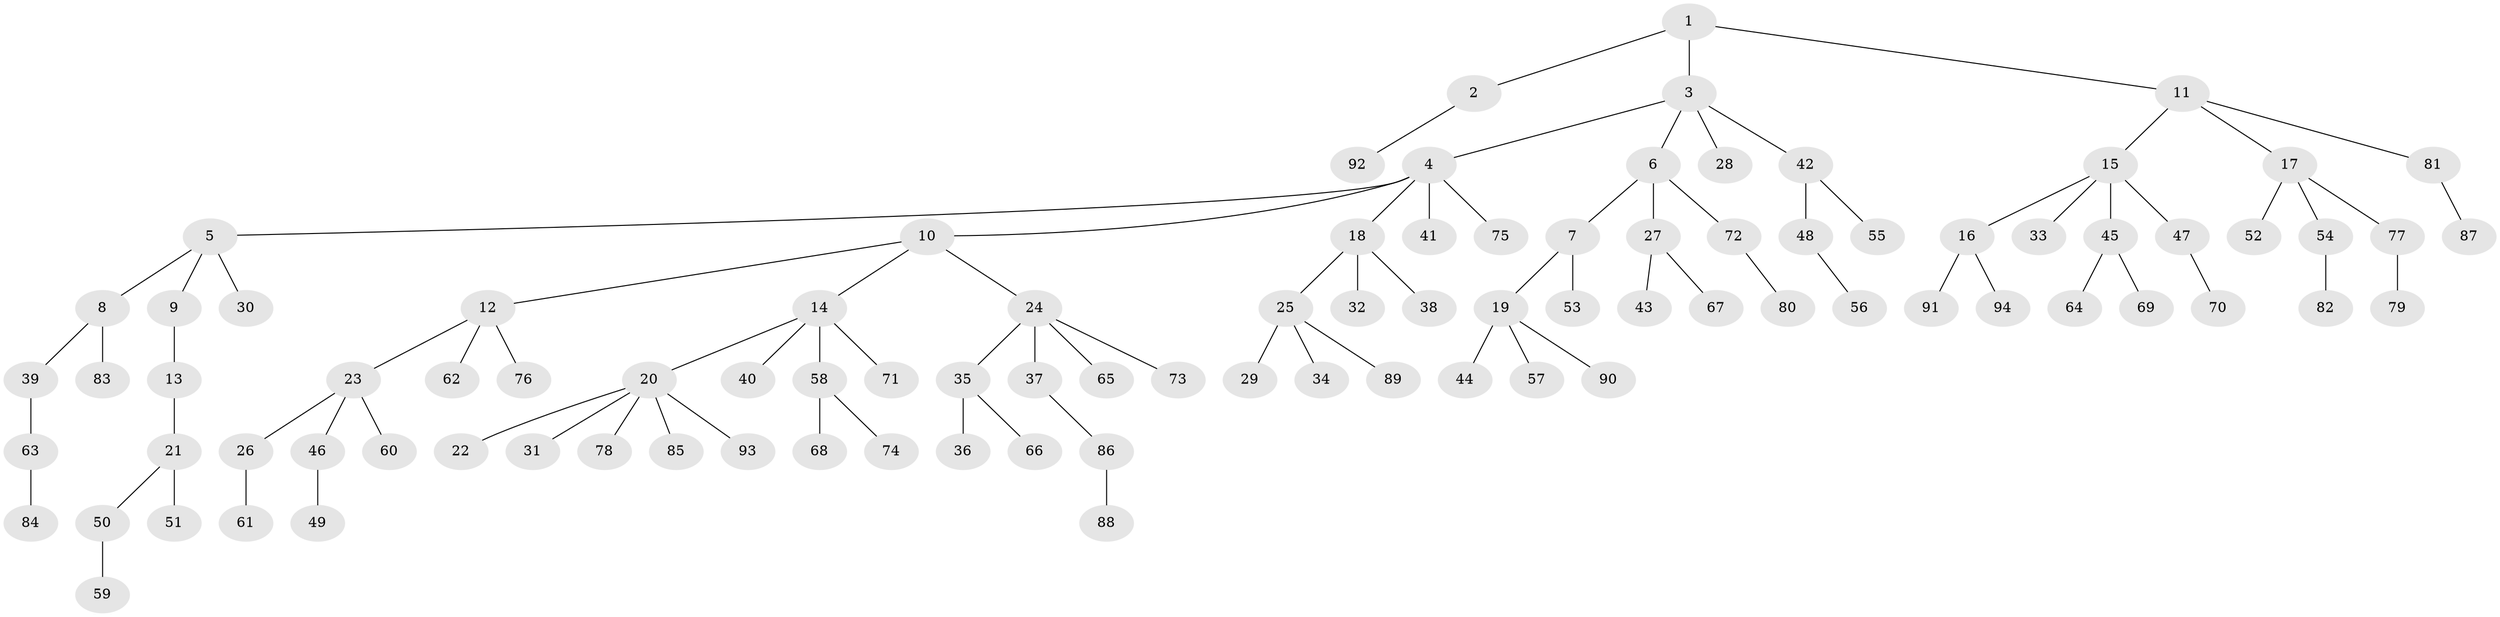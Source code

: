 // coarse degree distribution, {18: 0.03333333333333333, 3: 0.03333333333333333, 9: 0.03333333333333333, 1: 0.8666666666666667, 2: 0.03333333333333333}
// Generated by graph-tools (version 1.1) at 2025/19/03/04/25 18:19:10]
// undirected, 94 vertices, 93 edges
graph export_dot {
graph [start="1"]
  node [color=gray90,style=filled];
  1;
  2;
  3;
  4;
  5;
  6;
  7;
  8;
  9;
  10;
  11;
  12;
  13;
  14;
  15;
  16;
  17;
  18;
  19;
  20;
  21;
  22;
  23;
  24;
  25;
  26;
  27;
  28;
  29;
  30;
  31;
  32;
  33;
  34;
  35;
  36;
  37;
  38;
  39;
  40;
  41;
  42;
  43;
  44;
  45;
  46;
  47;
  48;
  49;
  50;
  51;
  52;
  53;
  54;
  55;
  56;
  57;
  58;
  59;
  60;
  61;
  62;
  63;
  64;
  65;
  66;
  67;
  68;
  69;
  70;
  71;
  72;
  73;
  74;
  75;
  76;
  77;
  78;
  79;
  80;
  81;
  82;
  83;
  84;
  85;
  86;
  87;
  88;
  89;
  90;
  91;
  92;
  93;
  94;
  1 -- 2;
  1 -- 3;
  1 -- 11;
  2 -- 92;
  3 -- 4;
  3 -- 6;
  3 -- 28;
  3 -- 42;
  4 -- 5;
  4 -- 10;
  4 -- 18;
  4 -- 41;
  4 -- 75;
  5 -- 8;
  5 -- 9;
  5 -- 30;
  6 -- 7;
  6 -- 27;
  6 -- 72;
  7 -- 19;
  7 -- 53;
  8 -- 39;
  8 -- 83;
  9 -- 13;
  10 -- 12;
  10 -- 14;
  10 -- 24;
  11 -- 15;
  11 -- 17;
  11 -- 81;
  12 -- 23;
  12 -- 62;
  12 -- 76;
  13 -- 21;
  14 -- 20;
  14 -- 40;
  14 -- 58;
  14 -- 71;
  15 -- 16;
  15 -- 33;
  15 -- 45;
  15 -- 47;
  16 -- 91;
  16 -- 94;
  17 -- 52;
  17 -- 54;
  17 -- 77;
  18 -- 25;
  18 -- 32;
  18 -- 38;
  19 -- 44;
  19 -- 57;
  19 -- 90;
  20 -- 22;
  20 -- 31;
  20 -- 78;
  20 -- 85;
  20 -- 93;
  21 -- 50;
  21 -- 51;
  23 -- 26;
  23 -- 46;
  23 -- 60;
  24 -- 35;
  24 -- 37;
  24 -- 65;
  24 -- 73;
  25 -- 29;
  25 -- 34;
  25 -- 89;
  26 -- 61;
  27 -- 43;
  27 -- 67;
  35 -- 36;
  35 -- 66;
  37 -- 86;
  39 -- 63;
  42 -- 48;
  42 -- 55;
  45 -- 64;
  45 -- 69;
  46 -- 49;
  47 -- 70;
  48 -- 56;
  50 -- 59;
  54 -- 82;
  58 -- 68;
  58 -- 74;
  63 -- 84;
  72 -- 80;
  77 -- 79;
  81 -- 87;
  86 -- 88;
}
